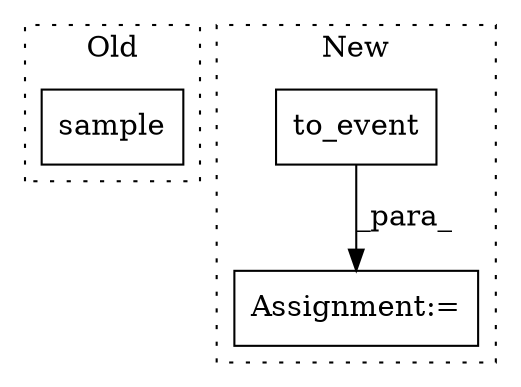 digraph G {
subgraph cluster0 {
1 [label="sample" a="32" s="933,1008" l="7,1" shape="box"];
label = "Old";
style="dotted";
}
subgraph cluster1 {
2 [label="to_event" a="32" s="3712,3722" l="9,1" shape="box"];
3 [label="Assignment:=" a="7" s="3885" l="1" shape="box"];
label = "New";
style="dotted";
}
2 -> 3 [label="_para_"];
}